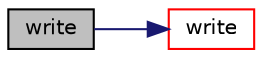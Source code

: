 digraph "write"
{
  bgcolor="transparent";
  edge [fontname="Helvetica",fontsize="10",labelfontname="Helvetica",labelfontsize="10"];
  node [fontname="Helvetica",fontsize="10",shape=record];
  rankdir="LR";
  Node276 [label="write",height=0.2,width=0.4,color="black", fillcolor="grey75", style="filled", fontcolor="black"];
  Node276 -> Node277 [color="midnightblue",fontsize="10",style="solid",fontname="Helvetica"];
  Node277 [label="write",height=0.2,width=0.4,color="red",URL="$a22537.html#ac93279b51e2eb12dc1a54daf46bbca98",tooltip="Write surface mesh components by proxy. "];
}

